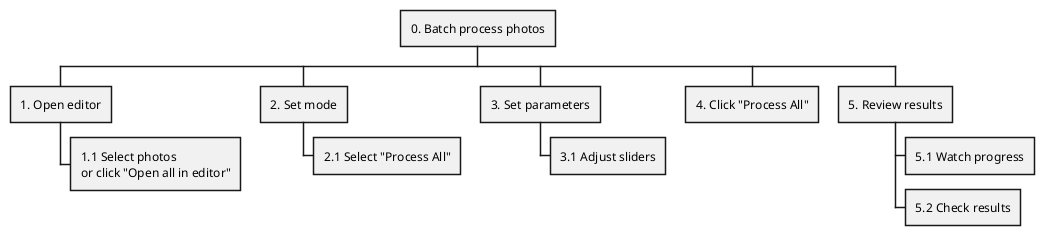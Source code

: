 @startwbs UC012
* 0. Batch process photos
** 1. Open editor
*** 1.1 Select photos\nor click "Open all in editor"
** 2. Set mode
*** 2.1 Select "Process All"
** 3. Set parameters
*** 3.1 Adjust sliders
** 4. Click "Process All"
** 5. Review results
*** 5.1 Watch progress
*** 5.2 Check results
@endwbs
